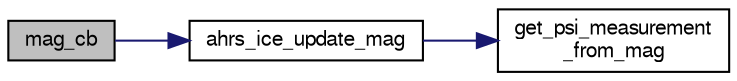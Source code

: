 digraph "mag_cb"
{
  edge [fontname="FreeSans",fontsize="10",labelfontname="FreeSans",labelfontsize="10"];
  node [fontname="FreeSans",fontsize="10",shape=record];
  rankdir="LR";
  Node1 [label="mag_cb",height=0.2,width=0.4,color="black", fillcolor="grey75", style="filled", fontcolor="black"];
  Node1 -> Node2 [color="midnightblue",fontsize="10",style="solid",fontname="FreeSans"];
  Node2 [label="ahrs_ice_update_mag",height=0.2,width=0.4,color="black", fillcolor="white", style="filled",URL="$ahrs__int__cmpl__euler_8c.html#a4997b33aba1c13e60c16cc1e53caa17b"];
  Node2 -> Node3 [color="midnightblue",fontsize="10",style="solid",fontname="FreeSans"];
  Node3 [label="get_psi_measurement\l_from_mag",height=0.2,width=0.4,color="black", fillcolor="white", style="filled",URL="$ahrs__int__cmpl__euler_8c.html#a17333faa19665aa925cd4d2384f68bdf"];
}
